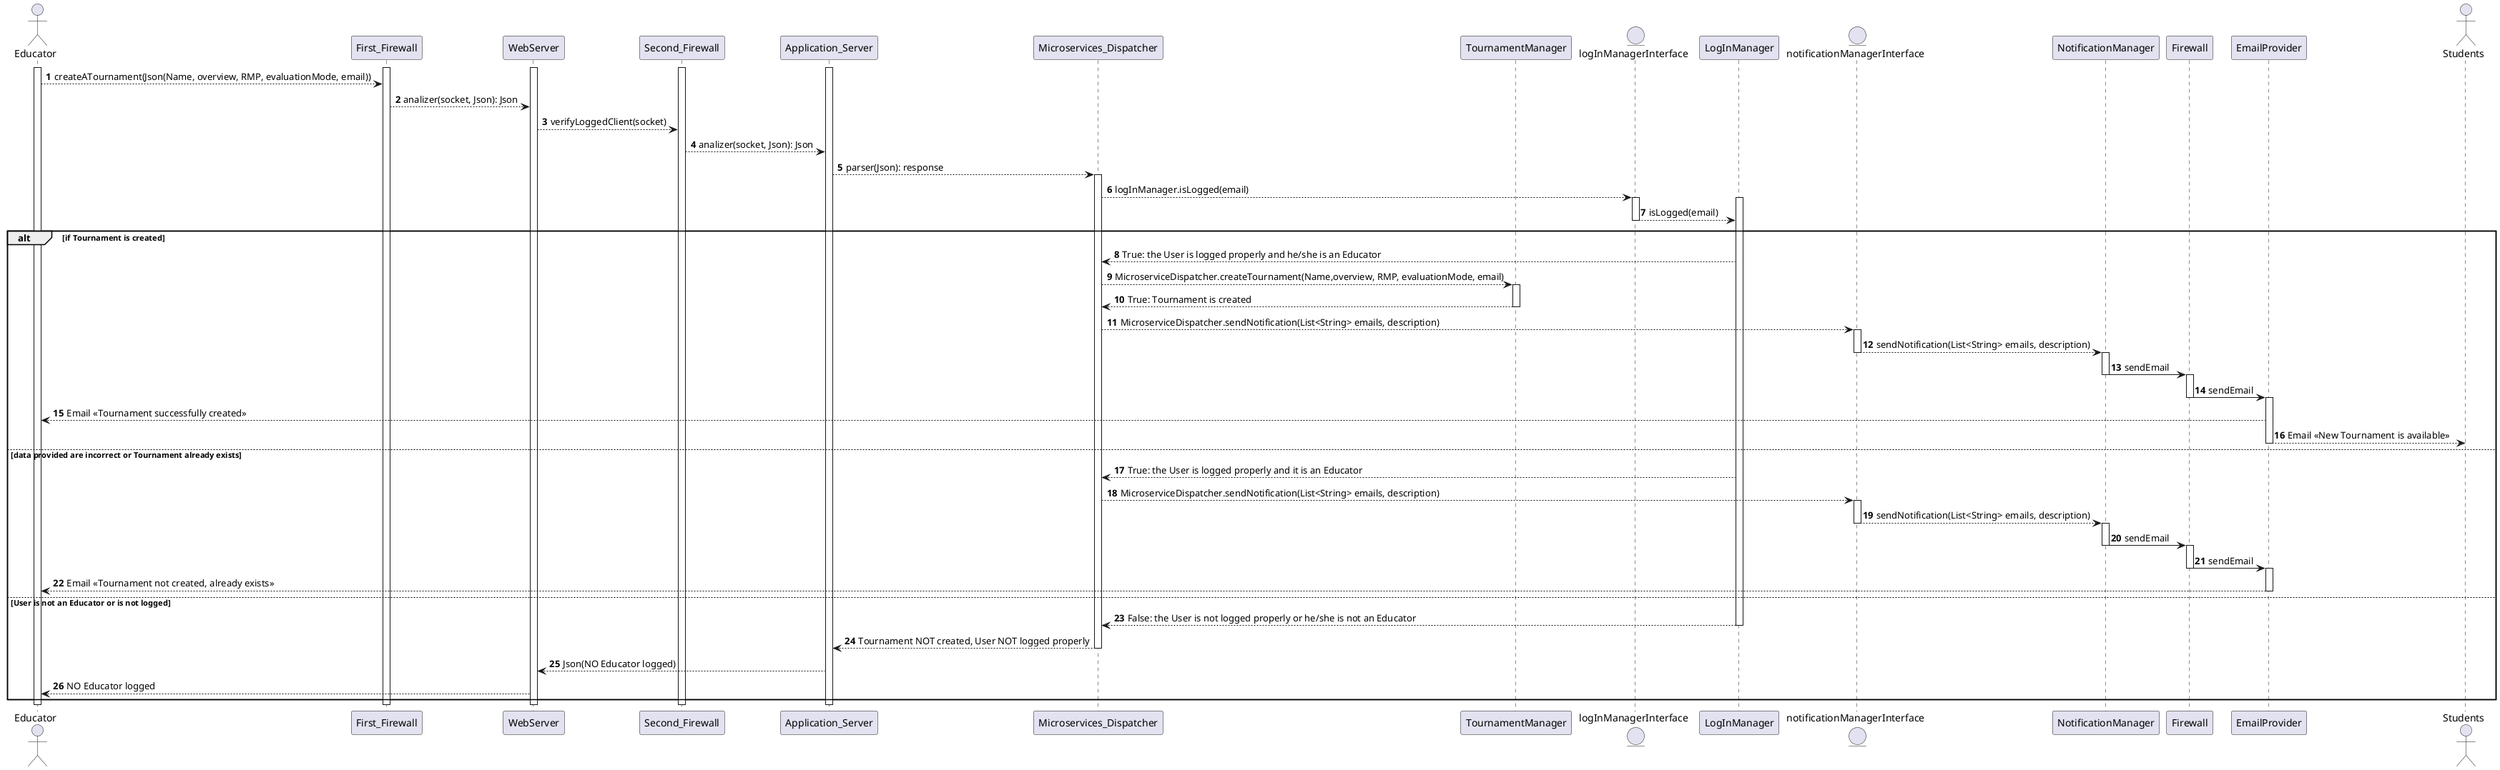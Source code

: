 @startuml

autonumber
actor Educator as U
participant First_Firewall as FF
participant WebServer as WS
participant Second_Firewall as SF
participant Application_Server as AS
participant Microservices_Dispatcher as MD
participant TournamentManager as TM
entity logInManagerInterface as LMI
participant LogInManager as LM
entity notificationManagerInterface as NMI
participant NotificationManager as NM
participant Firewall as F
participant EmailProvider as EP
actor Students as S

activate U
activate FF
activate WS
activate SF
activate AS
U-->FF: createATournament(Json(Name, overview, RMP, evaluationMode, email))
FF-->WS: analizer(socket, Json): Json
WS-->SF: verifyLoggedClient(socket)
SF-->AS: analizer(socket, Json): Json
AS-->MD: parser(Json): response
activate MD
MD-->LMI: logInManager.isLogged(email)
activate LMI
activate LM
LMI-->LM: isLogged(email)
deactivate LMI
alt if Tournament is created
    LM-->MD: True: the User is logged properly and he/she is an Educator
    MD-->TM: MicroserviceDispatcher.createTournament(Name,overview, RMP, evaluationMode, email)
    activate TM
    TM-->MD: True: Tournament is created
    deactivate TM
    MD-->NMI: MicroserviceDispatcher.sendNotification(List<String> emails, description)
    activate NMI
    NMI-->NM: sendNotification(List<String> emails, description)
    deactivate NMI
    activate NM
    NM->F: sendEmail
    deactivate NM
    activate F
    F->EP: sendEmail
    deactivate F
    activate EP
    EP-->U: Email <<Tournament successfully created>>
    EP-->S: Email <<New Tournament is available>>
    deactivate EP
else  data provided are incorrect or Tournament already exists
    LM-->MD: True: the User is logged properly and it is an Educator
    MD-->NMI: MicroserviceDispatcher.sendNotification(List<String> emails, description)
    activate NMI
    NMI-->NM: sendNotification(List<String> emails, description)
    deactivate NMI
    activate NM
    NM->F: sendEmail
    deactivate NM
    activate F
    F->EP: sendEmail
    deactivate F
    activate EP
    EP-->U: Email <<Tournament not created, already exists>>
    deactivate EP
else User is not an Educator or is not logged
    LM-->MD: False: the User is not logged properly or he/she is not an Educator
    deactivate LM
    MD-->AS: Tournament NOT created, User NOT logged properly 
    deactivate MD
    AS-->WS: Json(NO Educator logged)
    WS-->U: NO Educator logged
end
deactivate U
deactivate FF
deactivate WS
deactivate SF
deactivate AS
@enduml